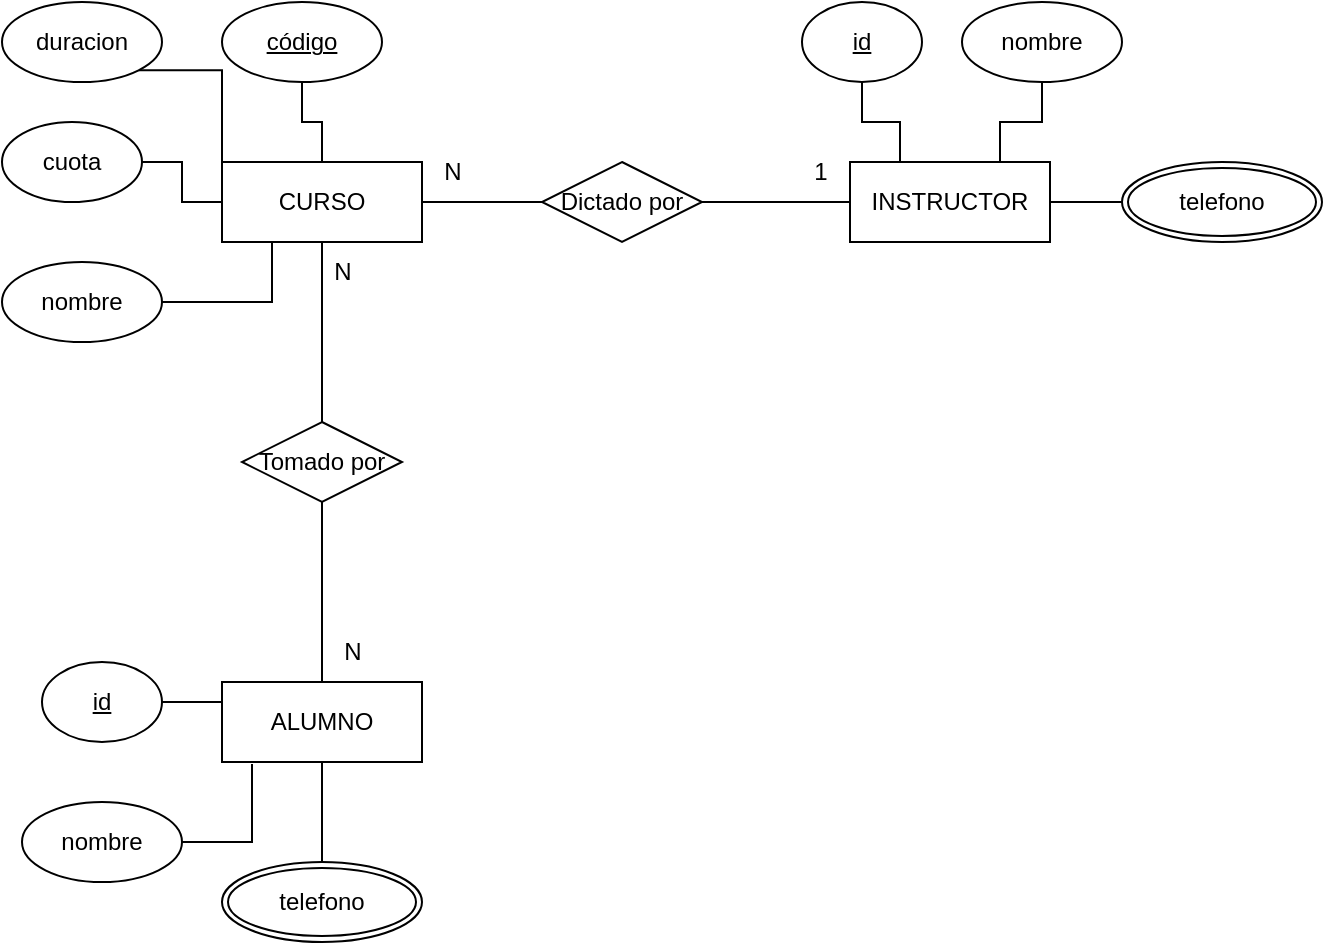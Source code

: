 <mxfile version="24.7.5">
  <diagram name="Página-1" id="436kbG_qg5FWNXyyikc6">
    <mxGraphModel dx="1621" dy="534" grid="1" gridSize="10" guides="1" tooltips="1" connect="1" arrows="1" fold="1" page="1" pageScale="1" pageWidth="827" pageHeight="1169" math="0" shadow="0">
      <root>
        <mxCell id="0" />
        <mxCell id="1" parent="0" />
        <mxCell id="HoNlZnx-3GMSGM9q2nx6-6" style="edgeStyle=orthogonalEdgeStyle;rounded=0;orthogonalLoop=1;jettySize=auto;html=1;exitX=1;exitY=0.5;exitDx=0;exitDy=0;entryX=0;entryY=0.5;entryDx=0;entryDy=0;endArrow=none;endFill=0;" edge="1" parent="1" source="HoNlZnx-3GMSGM9q2nx6-1" target="HoNlZnx-3GMSGM9q2nx6-4">
          <mxGeometry relative="1" as="geometry" />
        </mxCell>
        <mxCell id="HoNlZnx-3GMSGM9q2nx6-8" style="edgeStyle=orthogonalEdgeStyle;rounded=0;orthogonalLoop=1;jettySize=auto;html=1;exitX=0.5;exitY=1;exitDx=0;exitDy=0;entryX=0.5;entryY=0;entryDx=0;entryDy=0;endArrow=none;endFill=0;" edge="1" parent="1" source="HoNlZnx-3GMSGM9q2nx6-1" target="HoNlZnx-3GMSGM9q2nx6-5">
          <mxGeometry relative="1" as="geometry" />
        </mxCell>
        <mxCell id="HoNlZnx-3GMSGM9q2nx6-1" value="CURSO" style="whiteSpace=wrap;html=1;align=center;" vertex="1" parent="1">
          <mxGeometry x="100" y="120" width="100" height="40" as="geometry" />
        </mxCell>
        <mxCell id="HoNlZnx-3GMSGM9q2nx6-2" value="INSTRUCTOR" style="whiteSpace=wrap;html=1;align=center;" vertex="1" parent="1">
          <mxGeometry x="414" y="120" width="100" height="40" as="geometry" />
        </mxCell>
        <mxCell id="HoNlZnx-3GMSGM9q2nx6-3" value="ALUMNO" style="whiteSpace=wrap;html=1;align=center;" vertex="1" parent="1">
          <mxGeometry x="100" y="380" width="100" height="40" as="geometry" />
        </mxCell>
        <mxCell id="HoNlZnx-3GMSGM9q2nx6-7" style="edgeStyle=orthogonalEdgeStyle;rounded=0;orthogonalLoop=1;jettySize=auto;html=1;exitX=1;exitY=0.5;exitDx=0;exitDy=0;entryX=0;entryY=0.5;entryDx=0;entryDy=0;endArrow=none;endFill=0;" edge="1" parent="1" source="HoNlZnx-3GMSGM9q2nx6-4" target="HoNlZnx-3GMSGM9q2nx6-2">
          <mxGeometry relative="1" as="geometry" />
        </mxCell>
        <mxCell id="HoNlZnx-3GMSGM9q2nx6-4" value="Dictado por" style="shape=rhombus;perimeter=rhombusPerimeter;whiteSpace=wrap;html=1;align=center;" vertex="1" parent="1">
          <mxGeometry x="260" y="120" width="80" height="40" as="geometry" />
        </mxCell>
        <mxCell id="HoNlZnx-3GMSGM9q2nx6-9" style="edgeStyle=orthogonalEdgeStyle;rounded=0;orthogonalLoop=1;jettySize=auto;html=1;exitX=0.5;exitY=1;exitDx=0;exitDy=0;entryX=0.5;entryY=0;entryDx=0;entryDy=0;endArrow=none;endFill=0;" edge="1" parent="1" source="HoNlZnx-3GMSGM9q2nx6-5" target="HoNlZnx-3GMSGM9q2nx6-3">
          <mxGeometry relative="1" as="geometry" />
        </mxCell>
        <mxCell id="HoNlZnx-3GMSGM9q2nx6-5" value="Tomado por" style="shape=rhombus;perimeter=rhombusPerimeter;whiteSpace=wrap;html=1;align=center;" vertex="1" parent="1">
          <mxGeometry x="110" y="250" width="80" height="40" as="geometry" />
        </mxCell>
        <mxCell id="HoNlZnx-3GMSGM9q2nx6-14" style="edgeStyle=orthogonalEdgeStyle;rounded=0;orthogonalLoop=1;jettySize=auto;html=1;exitX=0.5;exitY=1;exitDx=0;exitDy=0;entryX=0.5;entryY=0;entryDx=0;entryDy=0;endArrow=none;endFill=0;" edge="1" parent="1" source="HoNlZnx-3GMSGM9q2nx6-10" target="HoNlZnx-3GMSGM9q2nx6-1">
          <mxGeometry relative="1" as="geometry" />
        </mxCell>
        <mxCell id="HoNlZnx-3GMSGM9q2nx6-10" value="código" style="ellipse;whiteSpace=wrap;html=1;align=center;fontStyle=4;" vertex="1" parent="1">
          <mxGeometry x="100" y="40" width="80" height="40" as="geometry" />
        </mxCell>
        <mxCell id="HoNlZnx-3GMSGM9q2nx6-17" style="edgeStyle=orthogonalEdgeStyle;rounded=0;orthogonalLoop=1;jettySize=auto;html=1;exitX=1;exitY=0.5;exitDx=0;exitDy=0;entryX=0.25;entryY=1;entryDx=0;entryDy=0;endArrow=none;endFill=0;" edge="1" parent="1" source="HoNlZnx-3GMSGM9q2nx6-11" target="HoNlZnx-3GMSGM9q2nx6-1">
          <mxGeometry relative="1" as="geometry" />
        </mxCell>
        <mxCell id="HoNlZnx-3GMSGM9q2nx6-11" value="nombre" style="ellipse;whiteSpace=wrap;html=1;align=center;" vertex="1" parent="1">
          <mxGeometry x="-10" y="170" width="80" height="40" as="geometry" />
        </mxCell>
        <mxCell id="HoNlZnx-3GMSGM9q2nx6-16" style="edgeStyle=orthogonalEdgeStyle;rounded=0;orthogonalLoop=1;jettySize=auto;html=1;exitX=1;exitY=0.5;exitDx=0;exitDy=0;entryX=0;entryY=0.5;entryDx=0;entryDy=0;endArrow=none;endFill=0;" edge="1" parent="1" source="HoNlZnx-3GMSGM9q2nx6-12" target="HoNlZnx-3GMSGM9q2nx6-1">
          <mxGeometry relative="1" as="geometry" />
        </mxCell>
        <mxCell id="HoNlZnx-3GMSGM9q2nx6-12" value="cuota" style="ellipse;whiteSpace=wrap;html=1;align=center;" vertex="1" parent="1">
          <mxGeometry x="-10" y="100" width="70" height="40" as="geometry" />
        </mxCell>
        <mxCell id="HoNlZnx-3GMSGM9q2nx6-15" style="edgeStyle=orthogonalEdgeStyle;rounded=0;orthogonalLoop=1;jettySize=auto;html=1;exitX=1;exitY=1;exitDx=0;exitDy=0;entryX=0;entryY=0;entryDx=0;entryDy=0;endArrow=none;endFill=0;" edge="1" parent="1" source="HoNlZnx-3GMSGM9q2nx6-13" target="HoNlZnx-3GMSGM9q2nx6-1">
          <mxGeometry relative="1" as="geometry" />
        </mxCell>
        <mxCell id="HoNlZnx-3GMSGM9q2nx6-13" value="duracion" style="ellipse;whiteSpace=wrap;html=1;align=center;" vertex="1" parent="1">
          <mxGeometry x="-10" y="40" width="80" height="40" as="geometry" />
        </mxCell>
        <mxCell id="HoNlZnx-3GMSGM9q2nx6-22" style="edgeStyle=orthogonalEdgeStyle;rounded=0;orthogonalLoop=1;jettySize=auto;html=1;exitX=0.5;exitY=1;exitDx=0;exitDy=0;entryX=0.25;entryY=0;entryDx=0;entryDy=0;endArrow=none;endFill=0;" edge="1" parent="1" source="HoNlZnx-3GMSGM9q2nx6-18" target="HoNlZnx-3GMSGM9q2nx6-2">
          <mxGeometry relative="1" as="geometry" />
        </mxCell>
        <mxCell id="HoNlZnx-3GMSGM9q2nx6-18" value="id" style="ellipse;whiteSpace=wrap;html=1;align=center;fontStyle=4;" vertex="1" parent="1">
          <mxGeometry x="390" y="40" width="60" height="40" as="geometry" />
        </mxCell>
        <mxCell id="HoNlZnx-3GMSGM9q2nx6-23" style="edgeStyle=orthogonalEdgeStyle;rounded=0;orthogonalLoop=1;jettySize=auto;html=1;exitX=0.5;exitY=1;exitDx=0;exitDy=0;entryX=0.75;entryY=0;entryDx=0;entryDy=0;endArrow=none;endFill=0;" edge="1" parent="1" source="HoNlZnx-3GMSGM9q2nx6-19" target="HoNlZnx-3GMSGM9q2nx6-2">
          <mxGeometry relative="1" as="geometry" />
        </mxCell>
        <mxCell id="HoNlZnx-3GMSGM9q2nx6-19" value="nombre" style="ellipse;whiteSpace=wrap;html=1;align=center;" vertex="1" parent="1">
          <mxGeometry x="470" y="40" width="80" height="40" as="geometry" />
        </mxCell>
        <mxCell id="HoNlZnx-3GMSGM9q2nx6-25" style="edgeStyle=orthogonalEdgeStyle;rounded=0;orthogonalLoop=1;jettySize=auto;html=1;exitX=0;exitY=0.5;exitDx=0;exitDy=0;entryX=1;entryY=0.5;entryDx=0;entryDy=0;endArrow=none;endFill=0;" edge="1" parent="1" source="HoNlZnx-3GMSGM9q2nx6-21" target="HoNlZnx-3GMSGM9q2nx6-2">
          <mxGeometry relative="1" as="geometry" />
        </mxCell>
        <mxCell id="HoNlZnx-3GMSGM9q2nx6-21" value="telefono" style="ellipse;shape=doubleEllipse;margin=3;whiteSpace=wrap;html=1;align=center;" vertex="1" parent="1">
          <mxGeometry x="550" y="120" width="100" height="40" as="geometry" />
        </mxCell>
        <mxCell id="HoNlZnx-3GMSGM9q2nx6-29" style="edgeStyle=orthogonalEdgeStyle;rounded=0;orthogonalLoop=1;jettySize=auto;html=1;exitX=1;exitY=0.5;exitDx=0;exitDy=0;entryX=0;entryY=0.25;entryDx=0;entryDy=0;endArrow=none;endFill=0;" edge="1" parent="1" source="HoNlZnx-3GMSGM9q2nx6-26" target="HoNlZnx-3GMSGM9q2nx6-3">
          <mxGeometry relative="1" as="geometry" />
        </mxCell>
        <mxCell id="HoNlZnx-3GMSGM9q2nx6-26" value="id" style="ellipse;whiteSpace=wrap;html=1;align=center;fontStyle=4;" vertex="1" parent="1">
          <mxGeometry x="10" y="370" width="60" height="40" as="geometry" />
        </mxCell>
        <mxCell id="HoNlZnx-3GMSGM9q2nx6-27" value="nombre" style="ellipse;whiteSpace=wrap;html=1;align=center;" vertex="1" parent="1">
          <mxGeometry y="440" width="80" height="40" as="geometry" />
        </mxCell>
        <mxCell id="HoNlZnx-3GMSGM9q2nx6-31" style="edgeStyle=orthogonalEdgeStyle;rounded=0;orthogonalLoop=1;jettySize=auto;html=1;exitX=0.5;exitY=0;exitDx=0;exitDy=0;entryX=0.5;entryY=1;entryDx=0;entryDy=0;endArrow=none;endFill=0;" edge="1" parent="1" source="HoNlZnx-3GMSGM9q2nx6-28" target="HoNlZnx-3GMSGM9q2nx6-3">
          <mxGeometry relative="1" as="geometry" />
        </mxCell>
        <mxCell id="HoNlZnx-3GMSGM9q2nx6-28" value="telefono" style="ellipse;shape=doubleEllipse;margin=3;whiteSpace=wrap;html=1;align=center;" vertex="1" parent="1">
          <mxGeometry x="100" y="470" width="100" height="40" as="geometry" />
        </mxCell>
        <mxCell id="HoNlZnx-3GMSGM9q2nx6-32" style="edgeStyle=orthogonalEdgeStyle;rounded=0;orthogonalLoop=1;jettySize=auto;html=1;exitX=1;exitY=0.5;exitDx=0;exitDy=0;entryX=0.15;entryY=1.025;entryDx=0;entryDy=0;entryPerimeter=0;endArrow=none;endFill=0;" edge="1" parent="1" source="HoNlZnx-3GMSGM9q2nx6-27" target="HoNlZnx-3GMSGM9q2nx6-3">
          <mxGeometry relative="1" as="geometry" />
        </mxCell>
        <mxCell id="HoNlZnx-3GMSGM9q2nx6-33" value="1" style="text;html=1;align=center;verticalAlign=middle;resizable=0;points=[];autosize=1;strokeColor=none;fillColor=none;" vertex="1" parent="1">
          <mxGeometry x="384" y="110" width="30" height="30" as="geometry" />
        </mxCell>
        <mxCell id="HoNlZnx-3GMSGM9q2nx6-34" value="N" style="text;html=1;align=center;verticalAlign=middle;resizable=0;points=[];autosize=1;strokeColor=none;fillColor=none;" vertex="1" parent="1">
          <mxGeometry x="200" y="110" width="30" height="30" as="geometry" />
        </mxCell>
        <mxCell id="HoNlZnx-3GMSGM9q2nx6-35" value="N" style="text;html=1;align=center;verticalAlign=middle;resizable=0;points=[];autosize=1;strokeColor=none;fillColor=none;" vertex="1" parent="1">
          <mxGeometry x="150" y="350" width="30" height="30" as="geometry" />
        </mxCell>
        <mxCell id="HoNlZnx-3GMSGM9q2nx6-36" value="N" style="text;html=1;align=center;verticalAlign=middle;resizable=0;points=[];autosize=1;strokeColor=none;fillColor=none;" vertex="1" parent="1">
          <mxGeometry x="145" y="160" width="30" height="30" as="geometry" />
        </mxCell>
      </root>
    </mxGraphModel>
  </diagram>
</mxfile>
